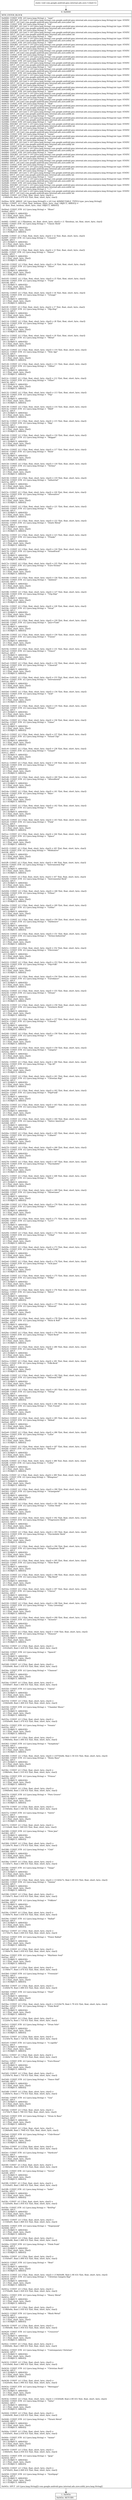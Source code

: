 digraph "CFG forcom.google.android.gms.internal.ads.zzov.\<clinit\>()V" {
Node_0 [shape=record,label="{0\:\ 0x0000|MTH_ENTER_BLOCK\l|0x0000: CONST_STR  (r0 I:java.lang.String) =  \"nam\" \l0x0002: INVOKE  (r0 I:int) = (r0 I:java.lang.String) com.google.android.gms.internal.ads.zzsy.zzay(java.lang.String):int type: STATIC \l0x0006: SPUT  (r0 I:int) com.google.android.gms.internal.ads.zzov.zzbev int \l0x0008: CONST_STR  (r0 I:java.lang.String) =  \"trk\" \l0x000a: INVOKE  (r0 I:int) = (r0 I:java.lang.String) com.google.android.gms.internal.ads.zzsy.zzay(java.lang.String):int type: STATIC \l0x000e: SPUT  (r0 I:int) com.google.android.gms.internal.ads.zzov.zzbew int \l0x0010: CONST_STR  (r0 I:java.lang.String) =  \"cmt\" \l0x0012: INVOKE  (r0 I:int) = (r0 I:java.lang.String) com.google.android.gms.internal.ads.zzsy.zzay(java.lang.String):int type: STATIC \l0x0016: SPUT  (r0 I:int) com.google.android.gms.internal.ads.zzov.zzbex int \l0x0018: CONST_STR  (r0 I:java.lang.String) =  \"day\" \l0x001a: INVOKE  (r0 I:int) = (r0 I:java.lang.String) com.google.android.gms.internal.ads.zzsy.zzay(java.lang.String):int type: STATIC \l0x001e: SPUT  (r0 I:int) com.google.android.gms.internal.ads.zzov.zzbey int \l0x0020: CONST_STR  (r0 I:java.lang.String) =  \"ART\" \l0x0022: INVOKE  (r0 I:int) = (r0 I:java.lang.String) com.google.android.gms.internal.ads.zzsy.zzay(java.lang.String):int type: STATIC \l0x0026: SPUT  (r0 I:int) com.google.android.gms.internal.ads.zzov.zzbez int \l0x0028: CONST_STR  (r0 I:java.lang.String) =  \"too\" \l0x002a: INVOKE  (r0 I:int) = (r0 I:java.lang.String) com.google.android.gms.internal.ads.zzsy.zzay(java.lang.String):int type: STATIC \l0x002e: SPUT  (r0 I:int) com.google.android.gms.internal.ads.zzov.zzbfa int \l0x0030: CONST_STR  (r0 I:java.lang.String) =  \"alb\" \l0x0032: INVOKE  (r0 I:int) = (r0 I:java.lang.String) com.google.android.gms.internal.ads.zzsy.zzay(java.lang.String):int type: STATIC \l0x0036: SPUT  (r0 I:int) com.google.android.gms.internal.ads.zzov.zzbfb int \l0x0038: CONST_STR  (r0 I:java.lang.String) =  \"com\" \l0x003a: INVOKE  (r0 I:int) = (r0 I:java.lang.String) com.google.android.gms.internal.ads.zzsy.zzay(java.lang.String):int type: STATIC \l0x003e: SPUT  (r0 I:int) com.google.android.gms.internal.ads.zzov.zzbfc int \l0x0040: CONST_STR  (r0 I:java.lang.String) =  \"wrt\" \l0x0042: INVOKE  (r0 I:int) = (r0 I:java.lang.String) com.google.android.gms.internal.ads.zzsy.zzay(java.lang.String):int type: STATIC \l0x0046: SPUT  (r0 I:int) com.google.android.gms.internal.ads.zzov.zzbfd int \l0x0048: CONST_STR  (r0 I:java.lang.String) =  \"lyr\" \l0x004a: INVOKE  (r0 I:int) = (r0 I:java.lang.String) com.google.android.gms.internal.ads.zzsy.zzay(java.lang.String):int type: STATIC \l0x004e: SPUT  (r0 I:int) com.google.android.gms.internal.ads.zzov.zzbfe int \l0x0050: CONST_STR  (r0 I:java.lang.String) =  \"gen\" \l0x0052: INVOKE  (r0 I:int) = (r0 I:java.lang.String) com.google.android.gms.internal.ads.zzsy.zzay(java.lang.String):int type: STATIC \l0x0056: SPUT  (r0 I:int) com.google.android.gms.internal.ads.zzov.zzbff int \l0x0058: CONST_STR  (r0 I:java.lang.String) =  \"covr\" \l0x005a: INVOKE  (r0 I:int) = (r0 I:java.lang.String) com.google.android.gms.internal.ads.zzsy.zzay(java.lang.String):int type: STATIC \l0x005e: SPUT  (r0 I:int) com.google.android.gms.internal.ads.zzov.zzbfg int \l0x0060: CONST_STR  (r0 I:java.lang.String) =  \"gnre\" \l0x0062: INVOKE  (r0 I:int) = (r0 I:java.lang.String) com.google.android.gms.internal.ads.zzsy.zzay(java.lang.String):int type: STATIC \l0x0066: SPUT  (r0 I:int) com.google.android.gms.internal.ads.zzov.zzbfh int \l0x0068: CONST_STR  (r0 I:java.lang.String) =  \"grp\" \l0x006a: INVOKE  (r0 I:int) = (r0 I:java.lang.String) com.google.android.gms.internal.ads.zzsy.zzay(java.lang.String):int type: STATIC \l0x006e: SPUT  (r0 I:int) com.google.android.gms.internal.ads.zzov.zzbfi int \l0x0070: CONST_STR  (r0 I:java.lang.String) =  \"disk\" \l0x0072: INVOKE  (r0 I:int) = (r0 I:java.lang.String) com.google.android.gms.internal.ads.zzsy.zzay(java.lang.String):int type: STATIC \l0x0076: SPUT  (r0 I:int) com.google.android.gms.internal.ads.zzov.zzbfj int \l0x0078: CONST_STR  (r0 I:java.lang.String) =  \"trkn\" \l0x007a: INVOKE  (r0 I:int) = (r0 I:java.lang.String) com.google.android.gms.internal.ads.zzsy.zzay(java.lang.String):int type: STATIC \l0x007e: SPUT  (r0 I:int) com.google.android.gms.internal.ads.zzov.zzbfk int \l0x0080: CONST_STR  (r0 I:java.lang.String) =  \"tmpo\" \l0x0082: INVOKE  (r0 I:int) = (r0 I:java.lang.String) com.google.android.gms.internal.ads.zzsy.zzay(java.lang.String):int type: STATIC \l0x0086: SPUT  (r0 I:int) com.google.android.gms.internal.ads.zzov.zzbfl int \l0x0088: CONST_STR  (r0 I:java.lang.String) =  \"cpil\" \l0x008a: INVOKE  (r0 I:int) = (r0 I:java.lang.String) com.google.android.gms.internal.ads.zzsy.zzay(java.lang.String):int type: STATIC \l0x008e: SPUT  (r0 I:int) com.google.android.gms.internal.ads.zzov.zzbfm int \l0x0090: CONST_STR  (r0 I:java.lang.String) =  \"aART\" \l0x0092: INVOKE  (r0 I:int) = (r0 I:java.lang.String) com.google.android.gms.internal.ads.zzsy.zzay(java.lang.String):int type: STATIC \l0x0096: SPUT  (r0 I:int) com.google.android.gms.internal.ads.zzov.zzbfn int \l0x0098: CONST_STR  (r0 I:java.lang.String) =  \"sonm\" \l0x009a: INVOKE  (r0 I:int) = (r0 I:java.lang.String) com.google.android.gms.internal.ads.zzsy.zzay(java.lang.String):int type: STATIC \l0x009e: SPUT  (r0 I:int) com.google.android.gms.internal.ads.zzov.zzbfo int \l0x00a0: CONST_STR  (r0 I:java.lang.String) =  \"soal\" \l0x00a2: INVOKE  (r0 I:int) = (r0 I:java.lang.String) com.google.android.gms.internal.ads.zzsy.zzay(java.lang.String):int type: STATIC \l0x00a6: SPUT  (r0 I:int) com.google.android.gms.internal.ads.zzov.zzbfp int \l0x00a8: CONST_STR  (r0 I:java.lang.String) =  \"soar\" \l0x00aa: INVOKE  (r0 I:int) = (r0 I:java.lang.String) com.google.android.gms.internal.ads.zzsy.zzay(java.lang.String):int type: STATIC \l0x00ae: SPUT  (r0 I:int) com.google.android.gms.internal.ads.zzov.zzbfq int \l0x00b0: CONST_STR  (r0 I:java.lang.String) =  \"soaa\" \l0x00b2: INVOKE  (r0 I:int) = (r0 I:java.lang.String) com.google.android.gms.internal.ads.zzsy.zzay(java.lang.String):int type: STATIC \l0x00b6: SPUT  (r0 I:int) com.google.android.gms.internal.ads.zzov.zzbfr int \l0x00b8: CONST_STR  (r0 I:java.lang.String) =  \"soco\" \l0x00ba: INVOKE  (r0 I:int) = (r0 I:java.lang.String) com.google.android.gms.internal.ads.zzsy.zzay(java.lang.String):int type: STATIC \l0x00be: SPUT  (r0 I:int) com.google.android.gms.internal.ads.zzov.zzbfs int \l0x00c0: CONST_STR  (r0 I:java.lang.String) =  \"rtng\" \l0x00c2: INVOKE  (r0 I:int) = (r0 I:java.lang.String) com.google.android.gms.internal.ads.zzsy.zzay(java.lang.String):int type: STATIC \l0x00c6: SPUT  (r0 I:int) com.google.android.gms.internal.ads.zzov.zzbft int \l0x00c8: CONST_STR  (r0 I:java.lang.String) =  \"pgap\" \l0x00ca: INVOKE  (r0 I:int) = (r0 I:java.lang.String) com.google.android.gms.internal.ads.zzsy.zzay(java.lang.String):int type: STATIC \l0x00ce: SPUT  (r0 I:int) com.google.android.gms.internal.ads.zzov.zzbfu int \l0x00d0: CONST_STR  (r0 I:java.lang.String) =  \"sosn\" \l0x00d2: INVOKE  (r0 I:int) = (r0 I:java.lang.String) com.google.android.gms.internal.ads.zzsy.zzay(java.lang.String):int type: STATIC \l0x00d6: SPUT  (r0 I:int) com.google.android.gms.internal.ads.zzov.zzbfv int \l0x00d8: CONST_STR  (r0 I:java.lang.String) =  \"tvsh\" \l0x00da: INVOKE  (r0 I:int) = (r0 I:java.lang.String) com.google.android.gms.internal.ads.zzsy.zzay(java.lang.String):int type: STATIC \l0x00de: SPUT  (r0 I:int) com.google.android.gms.internal.ads.zzov.zzbfw int \l0x00e0: CONST_STR  (r0 I:java.lang.String) =  \"\-\-\-\-\" \l0x00e2: INVOKE  (r0 I:int) = (r0 I:java.lang.String) com.google.android.gms.internal.ads.zzsy.zzay(java.lang.String):int type: STATIC \l0x00e6: SPUT  (r0 I:int) com.google.android.gms.internal.ads.zzov.zzbfx int \l0x00e8: CONST  (r0 I:?[int, float, short, byte, char]) = \l  (148(0x94, float:2.07E\-43) ?[int, float, short, byte, char])\l \l0x00ea: NEW_ARRAY  (r0 I:java.lang.String[]) = (r0 I:int A[IMMUTABLE_TYPE]) type: java.lang.String[] \l0x00ec: CONST  (r1 I:?[int, float, boolean, short, byte, char, OBJECT, ARRAY]) = \l  (0 ?[int, float, boolean, short, byte, char, OBJECT, ARRAY])\l \l0x00ed: CONST_STR  (r2 I:java.lang.String) =  \"Blues\" \l0x00ef: APUT  \l  (r0 I:?[OBJECT, ARRAY][])\l  (r1 I:?[int, short, byte, char])\l  (r2 I:?[OBJECT, ARRAY])\l \l0x00f1: CONST  (r1 I:?[boolean, int, float, short, byte, char]) = (1 ?[boolean, int, float, short, byte, char]) \l0x00f2: CONST_STR  (r2 I:java.lang.String) =  \"Classic Rock\" \l0x00f4: APUT  \l  (r0 I:?[OBJECT, ARRAY][])\l  (r1 I:?[int, short, byte, char])\l  (r2 I:?[OBJECT, ARRAY])\l \l0x00f6: CONST  (r1 I:?[int, float, short, byte, char]) = (2 ?[int, float, short, byte, char]) \l0x00f7: CONST_STR  (r2 I:java.lang.String) =  \"Country\" \l0x00f9: APUT  \l  (r0 I:?[OBJECT, ARRAY][])\l  (r1 I:?[int, short, byte, char])\l  (r2 I:?[OBJECT, ARRAY])\l \l0x00fb: CONST  (r1 I:?[int, float, short, byte, char]) = (3 ?[int, float, short, byte, char]) \l0x00fc: CONST_STR  (r2 I:java.lang.String) =  \"Dance\" \l0x00fe: APUT  \l  (r0 I:?[OBJECT, ARRAY][])\l  (r1 I:?[int, short, byte, char])\l  (r2 I:?[OBJECT, ARRAY])\l \l0x0100: CONST  (r1 I:?[int, float, short, byte, char]) = (4 ?[int, float, short, byte, char]) \l0x0101: CONST_STR  (r2 I:java.lang.String) =  \"Disco\" \l0x0103: APUT  \l  (r0 I:?[OBJECT, ARRAY][])\l  (r1 I:?[int, short, byte, char])\l  (r2 I:?[OBJECT, ARRAY])\l \l0x0105: CONST  (r1 I:?[int, float, short, byte, char]) = (5 ?[int, float, short, byte, char]) \l0x0106: CONST_STR  (r2 I:java.lang.String) =  \"Funk\" \l0x0108: APUT  \l  (r0 I:?[OBJECT, ARRAY][])\l  (r1 I:?[int, short, byte, char])\l  (r2 I:?[OBJECT, ARRAY])\l \l0x010a: CONST  (r1 I:?[int, float, short, byte, char]) = (6 ?[int, float, short, byte, char]) \l0x010b: CONST_STR  (r2 I:java.lang.String) =  \"Grunge\" \l0x010d: APUT  \l  (r0 I:?[OBJECT, ARRAY][])\l  (r1 I:?[int, short, byte, char])\l  (r2 I:?[OBJECT, ARRAY])\l \l0x010f: CONST  (r1 I:?[int, float, short, byte, char]) = (7 ?[int, float, short, byte, char]) \l0x0110: CONST_STR  (r2 I:java.lang.String) =  \"Hip\-Hop\" \l0x0112: APUT  \l  (r0 I:?[OBJECT, ARRAY][])\l  (r1 I:?[int, short, byte, char])\l  (r2 I:?[OBJECT, ARRAY])\l \l0x0114: CONST  (r1 I:?[int, float, short, byte, char]) = (8 ?[int, float, short, byte, char]) \l0x0116: CONST_STR  (r2 I:java.lang.String) =  \"Jazz\" \l0x0118: APUT  \l  (r0 I:?[OBJECT, ARRAY][])\l  (r1 I:?[int, short, byte, char])\l  (r2 I:?[OBJECT, ARRAY])\l \l0x011a: CONST  (r1 I:?[int, float, short, byte, char]) = (9 ?[int, float, short, byte, char]) \l0x011c: CONST_STR  (r2 I:java.lang.String) =  \"Metal\" \l0x011e: APUT  \l  (r0 I:?[OBJECT, ARRAY][])\l  (r1 I:?[int, short, byte, char])\l  (r2 I:?[OBJECT, ARRAY])\l \l0x0120: CONST  (r1 I:?[int, float, short, byte, char]) = (10 ?[int, float, short, byte, char]) \l0x0122: CONST_STR  (r2 I:java.lang.String) =  \"New Age\" \l0x0124: APUT  \l  (r0 I:?[OBJECT, ARRAY][])\l  (r1 I:?[int, short, byte, char])\l  (r2 I:?[OBJECT, ARRAY])\l \l0x0126: CONST  (r1 I:?[int, float, short, byte, char]) = (11 ?[int, float, short, byte, char]) \l0x0128: CONST_STR  (r2 I:java.lang.String) =  \"Oldies\" \l0x012a: APUT  \l  (r0 I:?[OBJECT, ARRAY][])\l  (r1 I:?[int, short, byte, char])\l  (r2 I:?[OBJECT, ARRAY])\l \l0x012c: CONST  (r1 I:?[int, float, short, byte, char]) = (12 ?[int, float, short, byte, char]) \l0x012e: CONST_STR  (r2 I:java.lang.String) =  \"Other\" \l0x0130: APUT  \l  (r0 I:?[OBJECT, ARRAY][])\l  (r1 I:?[int, short, byte, char])\l  (r2 I:?[OBJECT, ARRAY])\l \l0x0132: CONST  (r1 I:?[int, float, short, byte, char]) = (13 ?[int, float, short, byte, char]) \l0x0134: CONST_STR  (r2 I:java.lang.String) =  \"Pop\" \l0x0136: APUT  \l  (r0 I:?[OBJECT, ARRAY][])\l  (r1 I:?[int, short, byte, char])\l  (r2 I:?[OBJECT, ARRAY])\l \l0x0138: CONST  (r1 I:?[int, float, short, byte, char]) = (14 ?[int, float, short, byte, char]) \l0x013a: CONST_STR  (r2 I:java.lang.String) =  \"R&B\" \l0x013c: APUT  \l  (r0 I:?[OBJECT, ARRAY][])\l  (r1 I:?[int, short, byte, char])\l  (r2 I:?[OBJECT, ARRAY])\l \l0x013e: CONST  (r1 I:?[int, float, short, byte, char]) = (15 ?[int, float, short, byte, char]) \l0x0140: CONST_STR  (r2 I:java.lang.String) =  \"Rap\" \l0x0142: APUT  \l  (r0 I:?[OBJECT, ARRAY][])\l  (r1 I:?[int, short, byte, char])\l  (r2 I:?[OBJECT, ARRAY])\l \l0x0144: CONST  (r1 I:?[int, float, short, byte, char]) = (16 ?[int, float, short, byte, char]) \l0x0146: CONST_STR  (r2 I:java.lang.String) =  \"Reggae\" \l0x0148: APUT  \l  (r0 I:?[OBJECT, ARRAY][])\l  (r1 I:?[int, short, byte, char])\l  (r2 I:?[OBJECT, ARRAY])\l \l0x014a: CONST  (r1 I:?[int, float, short, byte, char]) = (17 ?[int, float, short, byte, char]) \l0x014c: CONST_STR  (r2 I:java.lang.String) =  \"Rock\" \l0x014e: APUT  \l  (r0 I:?[OBJECT, ARRAY][])\l  (r1 I:?[int, short, byte, char])\l  (r2 I:?[OBJECT, ARRAY])\l \l0x0150: CONST  (r1 I:?[int, float, short, byte, char]) = (18 ?[int, float, short, byte, char]) \l0x0152: CONST_STR  (r2 I:java.lang.String) =  \"Techno\" \l0x0154: APUT  \l  (r0 I:?[OBJECT, ARRAY][])\l  (r1 I:?[int, short, byte, char])\l  (r2 I:?[OBJECT, ARRAY])\l \l0x0156: CONST  (r1 I:?[int, float, short, byte, char]) = (19 ?[int, float, short, byte, char]) \l0x0158: CONST_STR  (r2 I:java.lang.String) =  \"Industrial\" \l0x015a: APUT  \l  (r0 I:?[OBJECT, ARRAY][])\l  (r1 I:?[int, short, byte, char])\l  (r2 I:?[OBJECT, ARRAY])\l \l0x015c: CONST  (r1 I:?[int, float, short, byte, char]) = (20 ?[int, float, short, byte, char]) \l0x015e: CONST_STR  (r2 I:java.lang.String) =  \"Alternative\" \l0x0160: APUT  \l  (r0 I:?[OBJECT, ARRAY][])\l  (r1 I:?[int, short, byte, char])\l  (r2 I:?[OBJECT, ARRAY])\l \l0x0162: CONST  (r1 I:?[int, float, short, byte, char]) = (21 ?[int, float, short, byte, char]) \l0x0164: CONST_STR  (r2 I:java.lang.String) =  \"Ska\" \l0x0166: APUT  \l  (r0 I:?[OBJECT, ARRAY][])\l  (r1 I:?[int, short, byte, char])\l  (r2 I:?[OBJECT, ARRAY])\l \l0x0168: CONST  (r1 I:?[int, float, short, byte, char]) = (22 ?[int, float, short, byte, char]) \l0x016a: CONST_STR  (r2 I:java.lang.String) =  \"Death Metal\" \l0x016c: APUT  \l  (r0 I:?[OBJECT, ARRAY][])\l  (r1 I:?[int, short, byte, char])\l  (r2 I:?[OBJECT, ARRAY])\l \l0x016e: CONST  (r1 I:?[int, float, short, byte, char]) = (23 ?[int, float, short, byte, char]) \l0x0170: CONST_STR  (r2 I:java.lang.String) =  \"Pranks\" \l0x0172: APUT  \l  (r0 I:?[OBJECT, ARRAY][])\l  (r1 I:?[int, short, byte, char])\l  (r2 I:?[OBJECT, ARRAY])\l \l0x0174: CONST  (r1 I:?[int, float, short, byte, char]) = (24 ?[int, float, short, byte, char]) \l0x0176: CONST_STR  (r2 I:java.lang.String) =  \"Soundtrack\" \l0x0178: APUT  \l  (r0 I:?[OBJECT, ARRAY][])\l  (r1 I:?[int, short, byte, char])\l  (r2 I:?[OBJECT, ARRAY])\l \l0x017a: CONST  (r1 I:?[int, float, short, byte, char]) = (25 ?[int, float, short, byte, char]) \l0x017c: CONST_STR  (r2 I:java.lang.String) =  \"Euro\-Techno\" \l0x017e: APUT  \l  (r0 I:?[OBJECT, ARRAY][])\l  (r1 I:?[int, short, byte, char])\l  (r2 I:?[OBJECT, ARRAY])\l \l0x0180: CONST  (r1 I:?[int, float, short, byte, char]) = (26 ?[int, float, short, byte, char]) \l0x0182: CONST_STR  (r2 I:java.lang.String) =  \"Ambient\" \l0x0184: APUT  \l  (r0 I:?[OBJECT, ARRAY][])\l  (r1 I:?[int, short, byte, char])\l  (r2 I:?[OBJECT, ARRAY])\l \l0x0186: CONST  (r1 I:?[int, float, short, byte, char]) = (27 ?[int, float, short, byte, char]) \l0x0188: CONST_STR  (r2 I:java.lang.String) =  \"Trip\-Hop\" \l0x018a: APUT  \l  (r0 I:?[OBJECT, ARRAY][])\l  (r1 I:?[int, short, byte, char])\l  (r2 I:?[OBJECT, ARRAY])\l \l0x018c: CONST  (r1 I:?[int, float, short, byte, char]) = (28 ?[int, float, short, byte, char]) \l0x018e: CONST_STR  (r2 I:java.lang.String) =  \"Vocal\" \l0x0190: APUT  \l  (r0 I:?[OBJECT, ARRAY][])\l  (r1 I:?[int, short, byte, char])\l  (r2 I:?[OBJECT, ARRAY])\l \l0x0192: CONST  (r1 I:?[int, float, short, byte, char]) = (29 ?[int, float, short, byte, char]) \l0x0194: CONST_STR  (r2 I:java.lang.String) =  \"Jazz+Funk\" \l0x0196: APUT  \l  (r0 I:?[OBJECT, ARRAY][])\l  (r1 I:?[int, short, byte, char])\l  (r2 I:?[OBJECT, ARRAY])\l \l0x0198: CONST  (r1 I:?[int, float, short, byte, char]) = (30 ?[int, float, short, byte, char]) \l0x019a: CONST_STR  (r2 I:java.lang.String) =  \"Fusion\" \l0x019c: APUT  \l  (r0 I:?[OBJECT, ARRAY][])\l  (r1 I:?[int, short, byte, char])\l  (r2 I:?[OBJECT, ARRAY])\l \l0x019e: CONST  (r1 I:?[int, float, short, byte, char]) = (31 ?[int, float, short, byte, char]) \l0x01a0: CONST_STR  (r2 I:java.lang.String) =  \"Trance\" \l0x01a2: APUT  \l  (r0 I:?[OBJECT, ARRAY][])\l  (r1 I:?[int, short, byte, char])\l  (r2 I:?[OBJECT, ARRAY])\l \l0x01a4: CONST  (r1 I:?[int, float, short, byte, char]) = (32 ?[int, float, short, byte, char]) \l0x01a6: CONST_STR  (r2 I:java.lang.String) =  \"Classical\" \l0x01a8: APUT  \l  (r0 I:?[OBJECT, ARRAY][])\l  (r1 I:?[int, short, byte, char])\l  (r2 I:?[OBJECT, ARRAY])\l \l0x01aa: CONST  (r1 I:?[int, float, short, byte, char]) = (33 ?[int, float, short, byte, char]) \l0x01ac: CONST_STR  (r2 I:java.lang.String) =  \"Instrumental\" \l0x01ae: APUT  \l  (r0 I:?[OBJECT, ARRAY][])\l  (r1 I:?[int, short, byte, char])\l  (r2 I:?[OBJECT, ARRAY])\l \l0x01b0: CONST  (r1 I:?[int, float, short, byte, char]) = (34 ?[int, float, short, byte, char]) \l0x01b2: CONST_STR  (r2 I:java.lang.String) =  \"Acid\" \l0x01b4: APUT  \l  (r0 I:?[OBJECT, ARRAY][])\l  (r1 I:?[int, short, byte, char])\l  (r2 I:?[OBJECT, ARRAY])\l \l0x01b6: CONST  (r1 I:?[int, float, short, byte, char]) = (35 ?[int, float, short, byte, char]) \l0x01b8: CONST_STR  (r2 I:java.lang.String) =  \"House\" \l0x01ba: APUT  \l  (r0 I:?[OBJECT, ARRAY][])\l  (r1 I:?[int, short, byte, char])\l  (r2 I:?[OBJECT, ARRAY])\l \l0x01bc: CONST  (r1 I:?[int, float, short, byte, char]) = (36 ?[int, float, short, byte, char]) \l0x01be: CONST_STR  (r2 I:java.lang.String) =  \"Game\" \l0x01c0: APUT  \l  (r0 I:?[OBJECT, ARRAY][])\l  (r1 I:?[int, short, byte, char])\l  (r2 I:?[OBJECT, ARRAY])\l \l0x01c2: CONST  (r1 I:?[int, float, short, byte, char]) = (37 ?[int, float, short, byte, char]) \l0x01c4: CONST_STR  (r2 I:java.lang.String) =  \"Sound Clip\" \l0x01c6: APUT  \l  (r0 I:?[OBJECT, ARRAY][])\l  (r1 I:?[int, short, byte, char])\l  (r2 I:?[OBJECT, ARRAY])\l \l0x01c8: CONST  (r1 I:?[int, float, short, byte, char]) = (38 ?[int, float, short, byte, char]) \l0x01ca: CONST_STR  (r2 I:java.lang.String) =  \"Gospel\" \l0x01cc: APUT  \l  (r0 I:?[OBJECT, ARRAY][])\l  (r1 I:?[int, short, byte, char])\l  (r2 I:?[OBJECT, ARRAY])\l \l0x01ce: CONST  (r1 I:?[int, float, short, byte, char]) = (39 ?[int, float, short, byte, char]) \l0x01d0: CONST_STR  (r2 I:java.lang.String) =  \"Noise\" \l0x01d2: APUT  \l  (r0 I:?[OBJECT, ARRAY][])\l  (r1 I:?[int, short, byte, char])\l  (r2 I:?[OBJECT, ARRAY])\l \l0x01d4: CONST  (r1 I:?[int, float, short, byte, char]) = (40 ?[int, float, short, byte, char]) \l0x01d6: CONST_STR  (r2 I:java.lang.String) =  \"AlternRock\" \l0x01d8: APUT  \l  (r0 I:?[OBJECT, ARRAY][])\l  (r1 I:?[int, short, byte, char])\l  (r2 I:?[OBJECT, ARRAY])\l \l0x01da: CONST  (r1 I:?[int, float, short, byte, char]) = (41 ?[int, float, short, byte, char]) \l0x01dc: CONST_STR  (r2 I:java.lang.String) =  \"Bass\" \l0x01de: APUT  \l  (r0 I:?[OBJECT, ARRAY][])\l  (r1 I:?[int, short, byte, char])\l  (r2 I:?[OBJECT, ARRAY])\l \l0x01e0: CONST  (r1 I:?[int, float, short, byte, char]) = (42 ?[int, float, short, byte, char]) \l0x01e2: CONST_STR  (r2 I:java.lang.String) =  \"Soul\" \l0x01e4: APUT  \l  (r0 I:?[OBJECT, ARRAY][])\l  (r1 I:?[int, short, byte, char])\l  (r2 I:?[OBJECT, ARRAY])\l \l0x01e6: CONST  (r1 I:?[int, float, short, byte, char]) = (43 ?[int, float, short, byte, char]) \l0x01e8: CONST_STR  (r2 I:java.lang.String) =  \"Punk\" \l0x01ea: APUT  \l  (r0 I:?[OBJECT, ARRAY][])\l  (r1 I:?[int, short, byte, char])\l  (r2 I:?[OBJECT, ARRAY])\l \l0x01ec: CONST  (r1 I:?[int, float, short, byte, char]) = (44 ?[int, float, short, byte, char]) \l0x01ee: CONST_STR  (r2 I:java.lang.String) =  \"Space\" \l0x01f0: APUT  \l  (r0 I:?[OBJECT, ARRAY][])\l  (r1 I:?[int, short, byte, char])\l  (r2 I:?[OBJECT, ARRAY])\l \l0x01f2: CONST  (r1 I:?[int, float, short, byte, char]) = (45 ?[int, float, short, byte, char]) \l0x01f4: CONST_STR  (r2 I:java.lang.String) =  \"Meditative\" \l0x01f6: APUT  \l  (r0 I:?[OBJECT, ARRAY][])\l  (r1 I:?[int, short, byte, char])\l  (r2 I:?[OBJECT, ARRAY])\l \l0x01f8: CONST  (r1 I:?[int, float, short, byte, char]) = (46 ?[int, float, short, byte, char]) \l0x01fa: CONST_STR  (r2 I:java.lang.String) =  \"Instrumental Pop\" \l0x01fc: APUT  \l  (r0 I:?[OBJECT, ARRAY][])\l  (r1 I:?[int, short, byte, char])\l  (r2 I:?[OBJECT, ARRAY])\l \l0x01fe: CONST  (r1 I:?[int, float, short, byte, char]) = (47 ?[int, float, short, byte, char]) \l0x0200: CONST_STR  (r2 I:java.lang.String) =  \"Instrumental Rock\" \l0x0202: APUT  \l  (r0 I:?[OBJECT, ARRAY][])\l  (r1 I:?[int, short, byte, char])\l  (r2 I:?[OBJECT, ARRAY])\l \l0x0204: CONST  (r1 I:?[int, float, short, byte, char]) = (48 ?[int, float, short, byte, char]) \l0x0206: CONST_STR  (r2 I:java.lang.String) =  \"Ethnic\" \l0x0208: APUT  \l  (r0 I:?[OBJECT, ARRAY][])\l  (r1 I:?[int, short, byte, char])\l  (r2 I:?[OBJECT, ARRAY])\l \l0x020a: CONST  (r1 I:?[int, float, short, byte, char]) = (49 ?[int, float, short, byte, char]) \l0x020c: CONST_STR  (r2 I:java.lang.String) =  \"Gothic\" \l0x020e: APUT  \l  (r0 I:?[OBJECT, ARRAY][])\l  (r1 I:?[int, short, byte, char])\l  (r2 I:?[OBJECT, ARRAY])\l \l0x0210: CONST  (r1 I:?[int, float, short, byte, char]) = (50 ?[int, float, short, byte, char]) \l0x0212: CONST_STR  (r2 I:java.lang.String) =  \"Darkwave\" \l0x0214: APUT  \l  (r0 I:?[OBJECT, ARRAY][])\l  (r1 I:?[int, short, byte, char])\l  (r2 I:?[OBJECT, ARRAY])\l \l0x0216: CONST  (r1 I:?[int, float, short, byte, char]) = (51 ?[int, float, short, byte, char]) \l0x0218: CONST_STR  (r2 I:java.lang.String) =  \"Techno\-Industrial\" \l0x021a: APUT  \l  (r0 I:?[OBJECT, ARRAY][])\l  (r1 I:?[int, short, byte, char])\l  (r2 I:?[OBJECT, ARRAY])\l \l0x021c: CONST  (r1 I:?[int, float, short, byte, char]) = (52 ?[int, float, short, byte, char]) \l0x021e: CONST_STR  (r2 I:java.lang.String) =  \"Electronic\" \l0x0220: APUT  \l  (r0 I:?[OBJECT, ARRAY][])\l  (r1 I:?[int, short, byte, char])\l  (r2 I:?[OBJECT, ARRAY])\l \l0x0222: CONST  (r1 I:?[int, float, short, byte, char]) = (53 ?[int, float, short, byte, char]) \l0x0224: CONST_STR  (r2 I:java.lang.String) =  \"Pop\-Folk\" \l0x0226: APUT  \l  (r0 I:?[OBJECT, ARRAY][])\l  (r1 I:?[int, short, byte, char])\l  (r2 I:?[OBJECT, ARRAY])\l \l0x0228: CONST  (r1 I:?[int, float, short, byte, char]) = (54 ?[int, float, short, byte, char]) \l0x022a: CONST_STR  (r2 I:java.lang.String) =  \"Eurodance\" \l0x022c: APUT  \l  (r0 I:?[OBJECT, ARRAY][])\l  (r1 I:?[int, short, byte, char])\l  (r2 I:?[OBJECT, ARRAY])\l \l0x022e: CONST  (r1 I:?[int, float, short, byte, char]) = (55 ?[int, float, short, byte, char]) \l0x0230: CONST_STR  (r2 I:java.lang.String) =  \"Dream\" \l0x0232: APUT  \l  (r0 I:?[OBJECT, ARRAY][])\l  (r1 I:?[int, short, byte, char])\l  (r2 I:?[OBJECT, ARRAY])\l \l0x0234: CONST  (r1 I:?[int, float, short, byte, char]) = (56 ?[int, float, short, byte, char]) \l0x0236: CONST_STR  (r2 I:java.lang.String) =  \"Southern Rock\" \l0x0238: APUT  \l  (r0 I:?[OBJECT, ARRAY][])\l  (r1 I:?[int, short, byte, char])\l  (r2 I:?[OBJECT, ARRAY])\l \l0x023a: CONST  (r1 I:?[int, float, short, byte, char]) = (57 ?[int, float, short, byte, char]) \l0x023c: CONST_STR  (r2 I:java.lang.String) =  \"Comedy\" \l0x023e: APUT  \l  (r0 I:?[OBJECT, ARRAY][])\l  (r1 I:?[int, short, byte, char])\l  (r2 I:?[OBJECT, ARRAY])\l \l0x0240: CONST  (r1 I:?[int, float, short, byte, char]) = (58 ?[int, float, short, byte, char]) \l0x0242: CONST_STR  (r2 I:java.lang.String) =  \"Cult\" \l0x0244: APUT  \l  (r0 I:?[OBJECT, ARRAY][])\l  (r1 I:?[int, short, byte, char])\l  (r2 I:?[OBJECT, ARRAY])\l \l0x0246: CONST  (r1 I:?[int, float, short, byte, char]) = (59 ?[int, float, short, byte, char]) \l0x0248: CONST_STR  (r2 I:java.lang.String) =  \"Gangsta\" \l0x024a: APUT  \l  (r0 I:?[OBJECT, ARRAY][])\l  (r1 I:?[int, short, byte, char])\l  (r2 I:?[OBJECT, ARRAY])\l \l0x024c: CONST  (r1 I:?[int, float, short, byte, char]) = (60 ?[int, float, short, byte, char]) \l0x024e: CONST_STR  (r2 I:java.lang.String) =  \"Top 40\" \l0x0250: APUT  \l  (r0 I:?[OBJECT, ARRAY][])\l  (r1 I:?[int, short, byte, char])\l  (r2 I:?[OBJECT, ARRAY])\l \l0x0252: CONST  (r1 I:?[int, float, short, byte, char]) = (61 ?[int, float, short, byte, char]) \l0x0254: CONST_STR  (r2 I:java.lang.String) =  \"Christian Rap\" \l0x0256: APUT  \l  (r0 I:?[OBJECT, ARRAY][])\l  (r1 I:?[int, short, byte, char])\l  (r2 I:?[OBJECT, ARRAY])\l \l0x0258: CONST  (r1 I:?[int, float, short, byte, char]) = (62 ?[int, float, short, byte, char]) \l0x025a: CONST_STR  (r2 I:java.lang.String) =  \"Pop\/Funk\" \l0x025c: APUT  \l  (r0 I:?[OBJECT, ARRAY][])\l  (r1 I:?[int, short, byte, char])\l  (r2 I:?[OBJECT, ARRAY])\l \l0x025e: CONST  (r1 I:?[int, float, short, byte, char]) = (63 ?[int, float, short, byte, char]) \l0x0260: CONST_STR  (r2 I:java.lang.String) =  \"Jungle\" \l0x0262: APUT  \l  (r0 I:?[OBJECT, ARRAY][])\l  (r1 I:?[int, short, byte, char])\l  (r2 I:?[OBJECT, ARRAY])\l \l0x0264: CONST  (r1 I:?[int, float, short, byte, char]) = (64 ?[int, float, short, byte, char]) \l0x0266: CONST_STR  (r2 I:java.lang.String) =  \"Native American\" \l0x0268: APUT  \l  (r0 I:?[OBJECT, ARRAY][])\l  (r1 I:?[int, short, byte, char])\l  (r2 I:?[OBJECT, ARRAY])\l \l0x026a: CONST  (r1 I:?[int, float, short, byte, char]) = (65 ?[int, float, short, byte, char]) \l0x026c: CONST_STR  (r2 I:java.lang.String) =  \"Cabaret\" \l0x026e: APUT  \l  (r0 I:?[OBJECT, ARRAY][])\l  (r1 I:?[int, short, byte, char])\l  (r2 I:?[OBJECT, ARRAY])\l \l0x0270: CONST  (r1 I:?[int, float, short, byte, char]) = (66 ?[int, float, short, byte, char]) \l0x0272: CONST_STR  (r2 I:java.lang.String) =  \"New Wave\" \l0x0274: APUT  \l  (r0 I:?[OBJECT, ARRAY][])\l  (r1 I:?[int, short, byte, char])\l  (r2 I:?[OBJECT, ARRAY])\l \l0x0276: CONST  (r1 I:?[int, float, short, byte, char]) = (67 ?[int, float, short, byte, char]) \l0x0278: CONST_STR  (r2 I:java.lang.String) =  \"Psychadelic\" \l0x027a: APUT  \l  (r0 I:?[OBJECT, ARRAY][])\l  (r1 I:?[int, short, byte, char])\l  (r2 I:?[OBJECT, ARRAY])\l \l0x027c: CONST  (r1 I:?[int, float, short, byte, char]) = (68 ?[int, float, short, byte, char]) \l0x027e: CONST_STR  (r2 I:java.lang.String) =  \"Rave\" \l0x0280: APUT  \l  (r0 I:?[OBJECT, ARRAY][])\l  (r1 I:?[int, short, byte, char])\l  (r2 I:?[OBJECT, ARRAY])\l \l0x0282: CONST  (r1 I:?[int, float, short, byte, char]) = (69 ?[int, float, short, byte, char]) \l0x0284: CONST_STR  (r2 I:java.lang.String) =  \"Showtunes\" \l0x0286: APUT  \l  (r0 I:?[OBJECT, ARRAY][])\l  (r1 I:?[int, short, byte, char])\l  (r2 I:?[OBJECT, ARRAY])\l \l0x0288: CONST  (r1 I:?[int, float, short, byte, char]) = (70 ?[int, float, short, byte, char]) \l0x028a: CONST_STR  (r2 I:java.lang.String) =  \"Trailer\" \l0x028c: APUT  \l  (r0 I:?[OBJECT, ARRAY][])\l  (r1 I:?[int, short, byte, char])\l  (r2 I:?[OBJECT, ARRAY])\l \l0x028e: CONST  (r1 I:?[int, float, short, byte, char]) = (71 ?[int, float, short, byte, char]) \l0x0290: CONST_STR  (r2 I:java.lang.String) =  \"Lo\-Fi\" \l0x0292: APUT  \l  (r0 I:?[OBJECT, ARRAY][])\l  (r1 I:?[int, short, byte, char])\l  (r2 I:?[OBJECT, ARRAY])\l \l0x0294: CONST  (r1 I:?[int, float, short, byte, char]) = (72 ?[int, float, short, byte, char]) \l0x0296: CONST_STR  (r2 I:java.lang.String) =  \"Tribal\" \l0x0298: APUT  \l  (r0 I:?[OBJECT, ARRAY][])\l  (r1 I:?[int, short, byte, char])\l  (r2 I:?[OBJECT, ARRAY])\l \l0x029a: CONST  (r1 I:?[int, float, short, byte, char]) = (73 ?[int, float, short, byte, char]) \l0x029c: CONST_STR  (r2 I:java.lang.String) =  \"Acid Punk\" \l0x029e: APUT  \l  (r0 I:?[OBJECT, ARRAY][])\l  (r1 I:?[int, short, byte, char])\l  (r2 I:?[OBJECT, ARRAY])\l \l0x02a0: CONST  (r1 I:?[int, float, short, byte, char]) = (74 ?[int, float, short, byte, char]) \l0x02a2: CONST_STR  (r2 I:java.lang.String) =  \"Acid Jazz\" \l0x02a4: APUT  \l  (r0 I:?[OBJECT, ARRAY][])\l  (r1 I:?[int, short, byte, char])\l  (r2 I:?[OBJECT, ARRAY])\l \l0x02a6: CONST  (r1 I:?[int, float, short, byte, char]) = (75 ?[int, float, short, byte, char]) \l0x02a8: CONST_STR  (r2 I:java.lang.String) =  \"Polka\" \l0x02aa: APUT  \l  (r0 I:?[OBJECT, ARRAY][])\l  (r1 I:?[int, short, byte, char])\l  (r2 I:?[OBJECT, ARRAY])\l \l0x02ac: CONST  (r1 I:?[int, float, short, byte, char]) = (76 ?[int, float, short, byte, char]) \l0x02ae: CONST_STR  (r2 I:java.lang.String) =  \"Retro\" \l0x02b0: APUT  \l  (r0 I:?[OBJECT, ARRAY][])\l  (r1 I:?[int, short, byte, char])\l  (r2 I:?[OBJECT, ARRAY])\l \l0x02b2: CONST  (r1 I:?[int, float, short, byte, char]) = (77 ?[int, float, short, byte, char]) \l0x02b4: CONST_STR  (r2 I:java.lang.String) =  \"Musical\" \l0x02b6: APUT  \l  (r0 I:?[OBJECT, ARRAY][])\l  (r1 I:?[int, short, byte, char])\l  (r2 I:?[OBJECT, ARRAY])\l \l0x02b8: CONST  (r1 I:?[int, float, short, byte, char]) = (78 ?[int, float, short, byte, char]) \l0x02ba: CONST_STR  (r2 I:java.lang.String) =  \"Rock & Roll\" \l0x02bc: APUT  \l  (r0 I:?[OBJECT, ARRAY][])\l  (r1 I:?[int, short, byte, char])\l  (r2 I:?[OBJECT, ARRAY])\l \l0x02be: CONST  (r1 I:?[int, float, short, byte, char]) = (79 ?[int, float, short, byte, char]) \l0x02c0: CONST_STR  (r2 I:java.lang.String) =  \"Hard Rock\" \l0x02c2: APUT  \l  (r0 I:?[OBJECT, ARRAY][])\l  (r1 I:?[int, short, byte, char])\l  (r2 I:?[OBJECT, ARRAY])\l \l0x02c4: CONST  (r1 I:?[int, float, short, byte, char]) = (80 ?[int, float, short, byte, char]) \l0x02c6: CONST_STR  (r2 I:java.lang.String) =  \"Folk\" \l0x02c8: APUT  \l  (r0 I:?[OBJECT, ARRAY][])\l  (r1 I:?[int, short, byte, char])\l  (r2 I:?[OBJECT, ARRAY])\l \l0x02ca: CONST  (r1 I:?[int, float, short, byte, char]) = (81 ?[int, float, short, byte, char]) \l0x02cc: CONST_STR  (r2 I:java.lang.String) =  \"Folk\-Rock\" \l0x02ce: APUT  \l  (r0 I:?[OBJECT, ARRAY][])\l  (r1 I:?[int, short, byte, char])\l  (r2 I:?[OBJECT, ARRAY])\l \l0x02d0: CONST  (r1 I:?[int, float, short, byte, char]) = (82 ?[int, float, short, byte, char]) \l0x02d2: CONST_STR  (r2 I:java.lang.String) =  \"National Folk\" \l0x02d4: APUT  \l  (r0 I:?[OBJECT, ARRAY][])\l  (r1 I:?[int, short, byte, char])\l  (r2 I:?[OBJECT, ARRAY])\l \l0x02d6: CONST  (r1 I:?[int, float, short, byte, char]) = (83 ?[int, float, short, byte, char]) \l0x02d8: CONST_STR  (r2 I:java.lang.String) =  \"Swing\" \l0x02da: APUT  \l  (r0 I:?[OBJECT, ARRAY][])\l  (r1 I:?[int, short, byte, char])\l  (r2 I:?[OBJECT, ARRAY])\l \l0x02dc: CONST  (r1 I:?[int, float, short, byte, char]) = (84 ?[int, float, short, byte, char]) \l0x02de: CONST_STR  (r2 I:java.lang.String) =  \"Fast Fusion\" \l0x02e0: APUT  \l  (r0 I:?[OBJECT, ARRAY][])\l  (r1 I:?[int, short, byte, char])\l  (r2 I:?[OBJECT, ARRAY])\l \l0x02e2: CONST  (r1 I:?[int, float, short, byte, char]) = (85 ?[int, float, short, byte, char]) \l0x02e4: CONST_STR  (r2 I:java.lang.String) =  \"Bebob\" \l0x02e6: APUT  \l  (r0 I:?[OBJECT, ARRAY][])\l  (r1 I:?[int, short, byte, char])\l  (r2 I:?[OBJECT, ARRAY])\l \l0x02e8: CONST  (r1 I:?[int, float, short, byte, char]) = (86 ?[int, float, short, byte, char]) \l0x02ea: CONST_STR  (r2 I:java.lang.String) =  \"Latin\" \l0x02ec: APUT  \l  (r0 I:?[OBJECT, ARRAY][])\l  (r1 I:?[int, short, byte, char])\l  (r2 I:?[OBJECT, ARRAY])\l \l0x02ee: CONST  (r1 I:?[int, float, short, byte, char]) = (87 ?[int, float, short, byte, char]) \l0x02f0: CONST_STR  (r2 I:java.lang.String) =  \"Revival\" \l0x02f2: APUT  \l  (r0 I:?[OBJECT, ARRAY][])\l  (r1 I:?[int, short, byte, char])\l  (r2 I:?[OBJECT, ARRAY])\l \l0x02f4: CONST  (r1 I:?[int, float, short, byte, char]) = (88 ?[int, float, short, byte, char]) \l0x02f6: CONST_STR  (r2 I:java.lang.String) =  \"Celtic\" \l0x02f8: APUT  \l  (r0 I:?[OBJECT, ARRAY][])\l  (r1 I:?[int, short, byte, char])\l  (r2 I:?[OBJECT, ARRAY])\l \l0x02fa: CONST  (r1 I:?[int, float, short, byte, char]) = (89 ?[int, float, short, byte, char]) \l0x02fc: CONST_STR  (r2 I:java.lang.String) =  \"Bluegrass\" \l0x02fe: APUT  \l  (r0 I:?[OBJECT, ARRAY][])\l  (r1 I:?[int, short, byte, char])\l  (r2 I:?[OBJECT, ARRAY])\l \l0x0300: CONST  (r1 I:?[int, float, short, byte, char]) = (90 ?[int, float, short, byte, char]) \l0x0302: CONST_STR  (r2 I:java.lang.String) =  \"Avantgarde\" \l0x0304: APUT  \l  (r0 I:?[OBJECT, ARRAY][])\l  (r1 I:?[int, short, byte, char])\l  (r2 I:?[OBJECT, ARRAY])\l \l0x0306: CONST  (r1 I:?[int, float, short, byte, char]) = (91 ?[int, float, short, byte, char]) \l0x0308: CONST_STR  (r2 I:java.lang.String) =  \"Gothic Rock\" \l0x030a: APUT  \l  (r0 I:?[OBJECT, ARRAY][])\l  (r1 I:?[int, short, byte, char])\l  (r2 I:?[OBJECT, ARRAY])\l \l0x030c: CONST  (r1 I:?[int, float, short, byte, char]) = (92 ?[int, float, short, byte, char]) \l0x030e: CONST_STR  (r2 I:java.lang.String) =  \"Progressive Rock\" \l0x0310: APUT  \l  (r0 I:?[OBJECT, ARRAY][])\l  (r1 I:?[int, short, byte, char])\l  (r2 I:?[OBJECT, ARRAY])\l \l0x0312: CONST  (r1 I:?[int, float, short, byte, char]) = (93 ?[int, float, short, byte, char]) \l0x0314: CONST_STR  (r2 I:java.lang.String) =  \"Psychedelic Rock\" \l0x0316: APUT  \l  (r0 I:?[OBJECT, ARRAY][])\l  (r1 I:?[int, short, byte, char])\l  (r2 I:?[OBJECT, ARRAY])\l \l0x0318: CONST  (r1 I:?[int, float, short, byte, char]) = (94 ?[int, float, short, byte, char]) \l0x031a: CONST_STR  (r2 I:java.lang.String) =  \"Symphonic Rock\" \l0x031c: APUT  \l  (r0 I:?[OBJECT, ARRAY][])\l  (r1 I:?[int, short, byte, char])\l  (r2 I:?[OBJECT, ARRAY])\l \l0x031e: CONST  (r1 I:?[int, float, short, byte, char]) = (95 ?[int, float, short, byte, char]) \l0x0320: CONST_STR  (r2 I:java.lang.String) =  \"Slow Rock\" \l0x0322: APUT  \l  (r0 I:?[OBJECT, ARRAY][])\l  (r1 I:?[int, short, byte, char])\l  (r2 I:?[OBJECT, ARRAY])\l \l0x0324: CONST  (r1 I:?[int, float, short, byte, char]) = (96 ?[int, float, short, byte, char]) \l0x0326: CONST_STR  (r2 I:java.lang.String) =  \"Big Band\" \l0x0328: APUT  \l  (r0 I:?[OBJECT, ARRAY][])\l  (r1 I:?[int, short, byte, char])\l  (r2 I:?[OBJECT, ARRAY])\l \l0x032a: CONST  (r1 I:?[int, float, short, byte, char]) = (97 ?[int, float, short, byte, char]) \l0x032c: CONST_STR  (r2 I:java.lang.String) =  \"Chorus\" \l0x032e: APUT  \l  (r0 I:?[OBJECT, ARRAY][])\l  (r1 I:?[int, short, byte, char])\l  (r2 I:?[OBJECT, ARRAY])\l \l0x0330: CONST  (r1 I:?[int, float, short, byte, char]) = (98 ?[int, float, short, byte, char]) \l0x0332: CONST_STR  (r2 I:java.lang.String) =  \"Easy Listening\" \l0x0334: APUT  \l  (r0 I:?[OBJECT, ARRAY][])\l  (r1 I:?[int, short, byte, char])\l  (r2 I:?[OBJECT, ARRAY])\l \l0x0336: CONST  (r1 I:?[int, float, short, byte, char]) = (99 ?[int, float, short, byte, char]) \l0x0338: CONST_STR  (r2 I:java.lang.String) =  \"Acoustic\" \l0x033a: APUT  \l  (r0 I:?[OBJECT, ARRAY][])\l  (r1 I:?[int, short, byte, char])\l  (r2 I:?[OBJECT, ARRAY])\l \l0x033c: CONST  (r1 I:?[int, float, short, byte, char]) = (100 ?[int, float, short, byte, char]) \l0x033e: CONST_STR  (r2 I:java.lang.String) =  \"Humour\" \l0x0340: APUT  \l  (r0 I:?[OBJECT, ARRAY][])\l  (r1 I:?[int, short, byte, char])\l  (r2 I:?[OBJECT, ARRAY])\l \l0x0342: CONST  (r1 I:?[int, float, short, byte, char]) = \l  (101(0x65, float:1.42E\-43) ?[int, float, short, byte, char])\l \l0x0344: CONST_STR  (r2 I:java.lang.String) =  \"Speech\" \l0x0346: APUT  \l  (r0 I:?[OBJECT, ARRAY][])\l  (r1 I:?[int, short, byte, char])\l  (r2 I:?[OBJECT, ARRAY])\l \l0x0348: CONST  (r1 I:?[int, float, short, byte, char]) = \l  (102(0x66, float:1.43E\-43) ?[int, float, short, byte, char])\l \l0x034a: CONST_STR  (r2 I:java.lang.String) =  \"Chanson\" \l0x034c: APUT  \l  (r0 I:?[OBJECT, ARRAY][])\l  (r1 I:?[int, short, byte, char])\l  (r2 I:?[OBJECT, ARRAY])\l \l0x034e: CONST  (r1 I:?[int, float, short, byte, char]) = \l  (103(0x67, float:1.44E\-43) ?[int, float, short, byte, char])\l \l0x0350: CONST_STR  (r2 I:java.lang.String) =  \"Opera\" \l0x0352: APUT  \l  (r0 I:?[OBJECT, ARRAY][])\l  (r1 I:?[int, short, byte, char])\l  (r2 I:?[OBJECT, ARRAY])\l \l0x0354: CONST  (r1 I:?[int, float, short, byte, char]) = \l  (104(0x68, float:1.46E\-43) ?[int, float, short, byte, char])\l \l0x0356: CONST_STR  (r2 I:java.lang.String) =  \"Chamber Music\" \l0x0358: APUT  \l  (r0 I:?[OBJECT, ARRAY][])\l  (r1 I:?[int, short, byte, char])\l  (r2 I:?[OBJECT, ARRAY])\l \l0x035a: CONST  (r1 I:?[int, float, short, byte, char]) = \l  (105(0x69, float:1.47E\-43) ?[int, float, short, byte, char])\l \l0x035c: CONST_STR  (r2 I:java.lang.String) =  \"Sonata\" \l0x035e: APUT  \l  (r0 I:?[OBJECT, ARRAY][])\l  (r1 I:?[int, short, byte, char])\l  (r2 I:?[OBJECT, ARRAY])\l \l0x0360: CONST  (r1 I:?[int, float, short, byte, char]) = \l  (106(0x6a, float:1.49E\-43) ?[int, float, short, byte, char])\l \l0x0362: CONST_STR  (r2 I:java.lang.String) =  \"Symphony\" \l0x0364: APUT  \l  (r0 I:?[OBJECT, ARRAY][])\l  (r1 I:?[int, short, byte, char])\l  (r2 I:?[OBJECT, ARRAY])\l \l0x0366: CONST  (r1 I:?[int, float, short, byte, char]) = (107(0x6b, float:1.5E\-43) ?[int, float, short, byte, char]) \l0x0368: CONST_STR  (r2 I:java.lang.String) =  \"Booty Bass\" \l0x036a: APUT  \l  (r0 I:?[OBJECT, ARRAY][])\l  (r1 I:?[int, short, byte, char])\l  (r2 I:?[OBJECT, ARRAY])\l \l0x036c: CONST  (r1 I:?[int, float, short, byte, char]) = \l  (108(0x6c, float:1.51E\-43) ?[int, float, short, byte, char])\l \l0x036e: CONST_STR  (r2 I:java.lang.String) =  \"Primus\" \l0x0370: APUT  \l  (r0 I:?[OBJECT, ARRAY][])\l  (r1 I:?[int, short, byte, char])\l  (r2 I:?[OBJECT, ARRAY])\l \l0x0372: CONST  (r1 I:?[int, float, short, byte, char]) = \l  (109(0x6d, float:1.53E\-43) ?[int, float, short, byte, char])\l \l0x0374: CONST_STR  (r2 I:java.lang.String) =  \"Porn Groove\" \l0x0376: APUT  \l  (r0 I:?[OBJECT, ARRAY][])\l  (r1 I:?[int, short, byte, char])\l  (r2 I:?[OBJECT, ARRAY])\l \l0x0378: CONST  (r1 I:?[int, float, short, byte, char]) = \l  (110(0x6e, float:1.54E\-43) ?[int, float, short, byte, char])\l \l0x037a: CONST_STR  (r2 I:java.lang.String) =  \"Satire\" \l0x037c: APUT  \l  (r0 I:?[OBJECT, ARRAY][])\l  (r1 I:?[int, short, byte, char])\l  (r2 I:?[OBJECT, ARRAY])\l \l0x037e: CONST  (r1 I:?[int, float, short, byte, char]) = \l  (111(0x6f, float:1.56E\-43) ?[int, float, short, byte, char])\l \l0x0380: CONST_STR  (r2 I:java.lang.String) =  \"Slow Jam\" \l0x0382: APUT  \l  (r0 I:?[OBJECT, ARRAY][])\l  (r1 I:?[int, short, byte, char])\l  (r2 I:?[OBJECT, ARRAY])\l \l0x0384: CONST  (r1 I:?[int, float, short, byte, char]) = \l  (112(0x70, float:1.57E\-43) ?[int, float, short, byte, char])\l \l0x0386: CONST_STR  (r2 I:java.lang.String) =  \"Club\" \l0x0388: APUT  \l  (r0 I:?[OBJECT, ARRAY][])\l  (r1 I:?[int, short, byte, char])\l  (r2 I:?[OBJECT, ARRAY])\l \l0x038a: CONST  (r1 I:?[int, float, short, byte, char]) = \l  (113(0x71, float:1.58E\-43) ?[int, float, short, byte, char])\l \l0x038c: CONST_STR  (r2 I:java.lang.String) =  \"Tango\" \l0x038e: APUT  \l  (r0 I:?[OBJECT, ARRAY][])\l  (r1 I:?[int, short, byte, char])\l  (r2 I:?[OBJECT, ARRAY])\l \l0x0390: CONST  (r1 I:?[int, float, short, byte, char]) = (114(0x72, float:1.6E\-43) ?[int, float, short, byte, char]) \l0x0392: CONST_STR  (r2 I:java.lang.String) =  \"Samba\" \l0x0394: APUT  \l  (r0 I:?[OBJECT, ARRAY][])\l  (r1 I:?[int, short, byte, char])\l  (r2 I:?[OBJECT, ARRAY])\l \l0x0396: CONST  (r1 I:?[int, float, short, byte, char]) = \l  (115(0x73, float:1.61E\-43) ?[int, float, short, byte, char])\l \l0x0398: CONST_STR  (r2 I:java.lang.String) =  \"Folklore\" \l0x039a: APUT  \l  (r0 I:?[OBJECT, ARRAY][])\l  (r1 I:?[int, short, byte, char])\l  (r2 I:?[OBJECT, ARRAY])\l \l0x039c: CONST  (r1 I:?[int, float, short, byte, char]) = \l  (116(0x74, float:1.63E\-43) ?[int, float, short, byte, char])\l \l0x039e: CONST_STR  (r2 I:java.lang.String) =  \"Ballad\" \l0x03a0: APUT  \l  (r0 I:?[OBJECT, ARRAY][])\l  (r1 I:?[int, short, byte, char])\l  (r2 I:?[OBJECT, ARRAY])\l \l0x03a2: CONST  (r1 I:?[int, float, short, byte, char]) = \l  (117(0x75, float:1.64E\-43) ?[int, float, short, byte, char])\l \l0x03a4: CONST_STR  (r2 I:java.lang.String) =  \"Power Ballad\" \l0x03a6: APUT  \l  (r0 I:?[OBJECT, ARRAY][])\l  (r1 I:?[int, short, byte, char])\l  (r2 I:?[OBJECT, ARRAY])\l \l0x03a8: CONST  (r1 I:?[int, float, short, byte, char]) = \l  (118(0x76, float:1.65E\-43) ?[int, float, short, byte, char])\l \l0x03aa: CONST_STR  (r2 I:java.lang.String) =  \"Rhythmic Soul\" \l0x03ac: APUT  \l  (r0 I:?[OBJECT, ARRAY][])\l  (r1 I:?[int, short, byte, char])\l  (r2 I:?[OBJECT, ARRAY])\l \l0x03ae: CONST  (r1 I:?[int, float, short, byte, char]) = \l  (119(0x77, float:1.67E\-43) ?[int, float, short, byte, char])\l \l0x03b0: CONST_STR  (r2 I:java.lang.String) =  \"Freestyle\" \l0x03b2: APUT  \l  (r0 I:?[OBJECT, ARRAY][])\l  (r1 I:?[int, short, byte, char])\l  (r2 I:?[OBJECT, ARRAY])\l \l0x03b4: CONST  (r1 I:?[int, float, short, byte, char]) = \l  (120(0x78, float:1.68E\-43) ?[int, float, short, byte, char])\l \l0x03b6: CONST_STR  (r2 I:java.lang.String) =  \"Duet\" \l0x03b8: APUT  \l  (r0 I:?[OBJECT, ARRAY][])\l  (r1 I:?[int, short, byte, char])\l  (r2 I:?[OBJECT, ARRAY])\l \l0x03ba: CONST  (r1 I:?[int, float, short, byte, char]) = (121(0x79, float:1.7E\-43) ?[int, float, short, byte, char]) \l0x03bc: CONST_STR  (r2 I:java.lang.String) =  \"Punk Rock\" \l0x03be: APUT  \l  (r0 I:?[OBJECT, ARRAY][])\l  (r1 I:?[int, short, byte, char])\l  (r2 I:?[OBJECT, ARRAY])\l \l0x03c0: CONST  (r1 I:?[int, float, short, byte, char]) = \l  (122(0x7a, float:1.71E\-43) ?[int, float, short, byte, char])\l \l0x03c2: CONST_STR  (r2 I:java.lang.String) =  \"Drum Solo\" \l0x03c4: APUT  \l  (r0 I:?[OBJECT, ARRAY][])\l  (r1 I:?[int, short, byte, char])\l  (r2 I:?[OBJECT, ARRAY])\l \l0x03c6: CONST  (r1 I:?[int, float, short, byte, char]) = \l  (123(0x7b, float:1.72E\-43) ?[int, float, short, byte, char])\l \l0x03c8: CONST_STR  (r2 I:java.lang.String) =  \"A capella\" \l0x03ca: APUT  \l  (r0 I:?[OBJECT, ARRAY][])\l  (r1 I:?[int, short, byte, char])\l  (r2 I:?[OBJECT, ARRAY])\l \l0x03cc: CONST  (r1 I:?[int, float, short, byte, char]) = \l  (124(0x7c, float:1.74E\-43) ?[int, float, short, byte, char])\l \l0x03ce: CONST_STR  (r2 I:java.lang.String) =  \"Euro\-House\" \l0x03d0: APUT  \l  (r0 I:?[OBJECT, ARRAY][])\l  (r1 I:?[int, short, byte, char])\l  (r2 I:?[OBJECT, ARRAY])\l \l0x03d2: CONST  (r1 I:?[int, float, short, byte, char]) = \l  (125(0x7d, float:1.75E\-43) ?[int, float, short, byte, char])\l \l0x03d4: CONST_STR  (r2 I:java.lang.String) =  \"Dance Hall\" \l0x03d6: APUT  \l  (r0 I:?[OBJECT, ARRAY][])\l  (r1 I:?[int, short, byte, char])\l  (r2 I:?[OBJECT, ARRAY])\l \l0x03d8: CONST  (r1 I:?[int, float, short, byte, char]) = \l  (126(0x7e, float:1.77E\-43) ?[int, float, short, byte, char])\l \l0x03da: CONST_STR  (r2 I:java.lang.String) =  \"Goa\" \l0x03dc: APUT  \l  (r0 I:?[OBJECT, ARRAY][])\l  (r1 I:?[int, short, byte, char])\l  (r2 I:?[OBJECT, ARRAY])\l \l0x03de: CONST  (r1 I:?[int, float, short, byte, char]) = \l  (127(0x7f, float:1.78E\-43) ?[int, float, short, byte, char])\l \l0x03e0: CONST_STR  (r2 I:java.lang.String) =  \"Drum & Bass\" \l0x03e2: APUT  \l  (r0 I:?[OBJECT, ARRAY][])\l  (r1 I:?[int, short, byte, char])\l  (r2 I:?[OBJECT, ARRAY])\l \l0x03e4: CONST  (r1 I:?[int, float, short, byte, char]) = \l  (128(0x80, float:1.794E\-43) ?[int, float, short, byte, char])\l \l0x03e6: CONST_STR  (r2 I:java.lang.String) =  \"Club\-House\" \l0x03e8: APUT  \l  (r0 I:?[OBJECT, ARRAY][])\l  (r1 I:?[int, short, byte, char])\l  (r2 I:?[OBJECT, ARRAY])\l \l0x03ea: CONST  (r1 I:?[int, float, short, byte, char]) = \l  (129(0x81, float:1.81E\-43) ?[int, float, short, byte, char])\l \l0x03ec: CONST_STR  (r2 I:java.lang.String) =  \"Hardcore\" \l0x03ee: APUT  \l  (r0 I:?[OBJECT, ARRAY][])\l  (r1 I:?[int, short, byte, char])\l  (r2 I:?[OBJECT, ARRAY])\l \l0x03f0: CONST  (r1 I:?[int, float, short, byte, char]) = \l  (130(0x82, float:1.82E\-43) ?[int, float, short, byte, char])\l \l0x03f2: CONST_STR  (r2 I:java.lang.String) =  \"Terror\" \l0x03f4: APUT  \l  (r0 I:?[OBJECT, ARRAY][])\l  (r1 I:?[int, short, byte, char])\l  (r2 I:?[OBJECT, ARRAY])\l \l0x03f6: CONST  (r1 I:?[int, float, short, byte, char]) = \l  (131(0x83, float:1.84E\-43) ?[int, float, short, byte, char])\l \l0x03f8: CONST_STR  (r2 I:java.lang.String) =  \"Indie\" \l0x03fa: APUT  \l  (r0 I:?[OBJECT, ARRAY][])\l  (r1 I:?[int, short, byte, char])\l  (r2 I:?[OBJECT, ARRAY])\l \l0x03fc: CONST  (r1 I:?[int, float, short, byte, char]) = \l  (132(0x84, float:1.85E\-43) ?[int, float, short, byte, char])\l \l0x03fe: CONST_STR  (r2 I:java.lang.String) =  \"BritPop\" \l0x0400: APUT  \l  (r0 I:?[OBJECT, ARRAY][])\l  (r1 I:?[int, short, byte, char])\l  (r2 I:?[OBJECT, ARRAY])\l \l0x0402: CONST  (r1 I:?[int, float, short, byte, char]) = \l  (133(0x85, float:1.86E\-43) ?[int, float, short, byte, char])\l \l0x0404: CONST_STR  (r2 I:java.lang.String) =  \"Negerpunk\" \l0x0406: APUT  \l  (r0 I:?[OBJECT, ARRAY][])\l  (r1 I:?[int, short, byte, char])\l  (r2 I:?[OBJECT, ARRAY])\l \l0x0408: CONST  (r1 I:?[int, float, short, byte, char]) = \l  (134(0x86, float:1.88E\-43) ?[int, float, short, byte, char])\l \l0x040a: CONST_STR  (r2 I:java.lang.String) =  \"Polsk Punk\" \l0x040c: APUT  \l  (r0 I:?[OBJECT, ARRAY][])\l  (r1 I:?[int, short, byte, char])\l  (r2 I:?[OBJECT, ARRAY])\l \l0x040e: CONST  (r1 I:?[int, float, short, byte, char]) = \l  (135(0x87, float:1.89E\-43) ?[int, float, short, byte, char])\l \l0x0410: CONST_STR  (r2 I:java.lang.String) =  \"Beat\" \l0x0412: APUT  \l  (r0 I:?[OBJECT, ARRAY][])\l  (r1 I:?[int, short, byte, char])\l  (r2 I:?[OBJECT, ARRAY])\l \l0x0414: CONST  (r1 I:?[int, float, short, byte, char]) = (136(0x88, float:1.9E\-43) ?[int, float, short, byte, char]) \l0x0416: CONST_STR  (r2 I:java.lang.String) =  \"Christian Gangsta Rap\" \l0x0418: APUT  \l  (r0 I:?[OBJECT, ARRAY][])\l  (r1 I:?[int, short, byte, char])\l  (r2 I:?[OBJECT, ARRAY])\l \l0x041a: CONST  (r1 I:?[int, float, short, byte, char]) = \l  (137(0x89, float:1.92E\-43) ?[int, float, short, byte, char])\l \l0x041c: CONST_STR  (r2 I:java.lang.String) =  \"Heavy Metal\" \l0x041e: APUT  \l  (r0 I:?[OBJECT, ARRAY][])\l  (r1 I:?[int, short, byte, char])\l  (r2 I:?[OBJECT, ARRAY])\l \l0x0420: CONST  (r1 I:?[int, float, short, byte, char]) = \l  (138(0x8a, float:1.93E\-43) ?[int, float, short, byte, char])\l \l0x0422: CONST_STR  (r2 I:java.lang.String) =  \"Black Metal\" \l0x0424: APUT  \l  (r0 I:?[OBJECT, ARRAY][])\l  (r1 I:?[int, short, byte, char])\l  (r2 I:?[OBJECT, ARRAY])\l \l0x0426: CONST  (r1 I:?[int, float, short, byte, char]) = \l  (139(0x8b, float:1.95E\-43) ?[int, float, short, byte, char])\l \l0x0428: CONST_STR  (r2 I:java.lang.String) =  \"Crossover\" \l0x042a: APUT  \l  (r0 I:?[OBJECT, ARRAY][])\l  (r1 I:?[int, short, byte, char])\l  (r2 I:?[OBJECT, ARRAY])\l \l0x042c: CONST  (r1 I:?[int, float, short, byte, char]) = \l  (140(0x8c, float:1.96E\-43) ?[int, float, short, byte, char])\l \l0x042e: CONST_STR  (r2 I:java.lang.String) =  \"Contemporary Christian\" \l0x0430: APUT  \l  (r0 I:?[OBJECT, ARRAY][])\l  (r1 I:?[int, short, byte, char])\l  (r2 I:?[OBJECT, ARRAY])\l \l0x0432: CONST  (r1 I:?[int, float, short, byte, char]) = \l  (141(0x8d, float:1.98E\-43) ?[int, float, short, byte, char])\l \l0x0434: CONST_STR  (r2 I:java.lang.String) =  \"Christian Rock\" \l0x0436: APUT  \l  (r0 I:?[OBJECT, ARRAY][])\l  (r1 I:?[int, short, byte, char])\l  (r2 I:?[OBJECT, ARRAY])\l \l0x0438: CONST  (r1 I:?[int, float, short, byte, char]) = \l  (142(0x8e, float:1.99E\-43) ?[int, float, short, byte, char])\l \l0x043a: CONST_STR  (r2 I:java.lang.String) =  \"Merengue\" \l0x043c: APUT  \l  (r0 I:?[OBJECT, ARRAY][])\l  (r1 I:?[int, short, byte, char])\l  (r2 I:?[OBJECT, ARRAY])\l \l0x043e: CONST  (r1 I:?[int, float, short, byte, char]) = (143(0x8f, float:2.0E\-43) ?[int, float, short, byte, char]) \l0x0440: CONST_STR  (r2 I:java.lang.String) =  \"Salsa\" \l0x0442: APUT  \l  (r0 I:?[OBJECT, ARRAY][])\l  (r1 I:?[int, short, byte, char])\l  (r2 I:?[OBJECT, ARRAY])\l \l0x0444: CONST  (r1 I:?[int, float, short, byte, char]) = \l  (144(0x90, float:2.02E\-43) ?[int, float, short, byte, char])\l \l0x0446: CONST_STR  (r2 I:java.lang.String) =  \"Thrash Metal\" \l0x0448: APUT  \l  (r0 I:?[OBJECT, ARRAY][])\l  (r1 I:?[int, short, byte, char])\l  (r2 I:?[OBJECT, ARRAY])\l \l0x044a: CONST  (r1 I:?[int, float, short, byte, char]) = \l  (145(0x91, float:2.03E\-43) ?[int, float, short, byte, char])\l \l0x044c: CONST_STR  (r2 I:java.lang.String) =  \"Anime\" \l0x044e: APUT  \l  (r0 I:?[OBJECT, ARRAY][])\l  (r1 I:?[int, short, byte, char])\l  (r2 I:?[OBJECT, ARRAY])\l \l0x0450: CONST  (r1 I:?[int, float, short, byte, char]) = \l  (146(0x92, float:2.05E\-43) ?[int, float, short, byte, char])\l \l0x0452: CONST_STR  (r2 I:java.lang.String) =  \"Jpop\" \l0x0454: APUT  \l  (r0 I:?[OBJECT, ARRAY][])\l  (r1 I:?[int, short, byte, char])\l  (r2 I:?[OBJECT, ARRAY])\l \l0x0456: CONST  (r1 I:?[int, float, short, byte, char]) = \l  (147(0x93, float:2.06E\-43) ?[int, float, short, byte, char])\l \l0x0458: CONST_STR  (r2 I:java.lang.String) =  \"Synthpop\" \l0x045a: APUT  \l  (r0 I:?[OBJECT, ARRAY][])\l  (r1 I:?[int, short, byte, char])\l  (r2 I:?[OBJECT, ARRAY])\l \l0x045c: SPUT  (r0 I:java.lang.String[]) com.google.android.gms.internal.ads.zzov.zzbfy java.lang.String[] \l}"];
Node_1 [shape=record,label="{1\:\ 0x045e|0x045e: RETURN   \l}"];
MethodNode[shape=record,label="{static void com.google.android.gms.internal.ads.zzov.\<clinit\>() }"];
MethodNode -> Node_0;
Node_0 -> Node_1;
}

